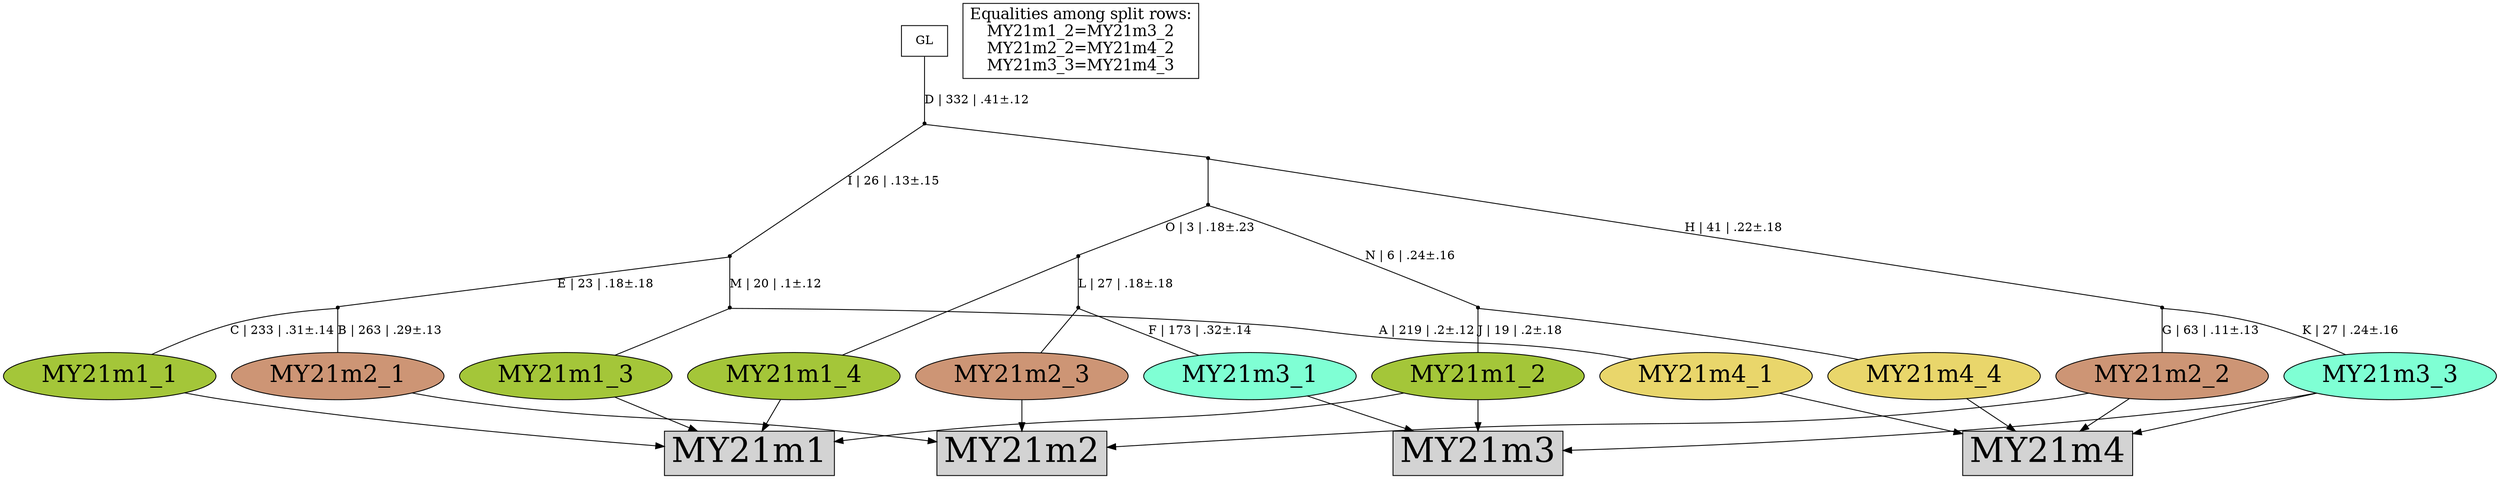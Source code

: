 digraph {
rowMY21m1[label="MY21m1",shape=box,style=filled,fontsize=40];
rowMY21m2[label="MY21m2",shape=box,style=filled,fontsize=40];
rowMY21m3[label="MY21m3",shape=box,style=filled,fontsize=40];
rowMY21m4[label="MY21m4",shape=box,style=filled,fontsize=40];
MY21m1_1[label="MY21m1_1",shape=oval,style=filled,fontsize=28,fillcolor="#a4c639"];
MY21m1_2[label="MY21m1_2",shape=oval,style=filled,fontsize=28,fillcolor="#a4c639"];
MY21m1_3[label="MY21m1_3",shape=oval,style=filled,fontsize=28,fillcolor="#a4c639"];
MY21m1_4[label="MY21m1_4",shape=oval,style=filled,fontsize=28,fillcolor="#a4c639"];
MY21m2_1[label="MY21m2_1",shape=oval,style=filled,fontsize=28,fillcolor="#cd9575"];
MY21m2_2[label="MY21m2_2",shape=oval,style=filled,fontsize=28,fillcolor="#cd9575"];
MY21m2_3[label="MY21m2_3",shape=oval,style=filled,fontsize=28,fillcolor="#cd9575"];
MY21m3_1[label="MY21m3_1",shape=oval,style=filled,fontsize=28,fillcolor="#7fffd4"];
MY21m3_3[label="MY21m3_3",shape=oval,style=filled,fontsize=28,fillcolor="#7fffd4"];
MY21m4_1[label="MY21m4_1",shape=oval,style=filled,fontsize=28,fillcolor="#e9d66b"];
MY21m4_4[label="MY21m4_4",shape=oval,style=filled,fontsize=28,fillcolor="#e9d66b"];
MY21m1_1 -> rowMY21m1[arrowhead="normal"];
MY21m1_2 -> rowMY21m1[arrowhead="normal"];
MY21m1_3 -> rowMY21m1[arrowhead="normal"];
MY21m1_4 -> rowMY21m1[arrowhead="normal"];
MY21m2_1 -> rowMY21m2[arrowhead="normal"];
MY21m2_2 -> rowMY21m2[arrowhead="normal"];
MY21m2_3 -> rowMY21m2[arrowhead="normal"];
MY21m3_1 -> rowMY21m3[arrowhead="normal"];
MY21m1_2 -> rowMY21m3[arrowhead="normal"];
MY21m3_3 -> rowMY21m3[arrowhead="normal"];
MY21m4_1 -> rowMY21m4[arrowhead="normal"];
MY21m2_2 -> rowMY21m4[arrowhead="normal"];
MY21m3_3 -> rowMY21m4[arrowhead="normal"];
MY21m4_4 -> rowMY21m4[arrowhead="normal"];
{rank = same;MY21m1_1;MY21m1_2;MY21m1_3;MY21m1_4;MY21m2_1;MY21m2_2;MY21m2_3;MY21m3_1;MY21m3_3;MY21m4_1;MY21m4_4;}
legend[label="Equalities among split rows:
MY21m1_2=MY21m3_2
MY21m2_2=MY21m4_2
MY21m3_3=MY21m4_3
",shape=box,fontsize=18];
Int1[shape=point,style=filled,fillcolor=black,label=""];
Int1 -> MY21m2_3[arrowhead=none, label=""];
Int1 -> MY21m3_1[arrowhead=none, label="F | 173 | .32±.14"];
Int2[shape=point,style=filled,fillcolor=black,label=""];
Int2 -> MY21m1_3[arrowhead=none, label=""];
Int2 -> MY21m4_1[arrowhead=none, label="A | 219 | .2±.12"];
Int3[shape=point,style=filled,fillcolor=black,label=""];
Int3 -> MY21m1_1[arrowhead=none, label="C | 233 | .31±.14"];
Int3 -> MY21m2_1[arrowhead=none, label="B | 263 | .29±.13"];
Int4[shape=point,style=filled,fillcolor=black,label=""];
Int4 -> Int2[arrowhead=none, label="M | 20 | .1±.12"];
Int4 -> Int3[arrowhead=none, label="E | 23 | .18±.18"];
Int5[shape=point,style=filled,fillcolor=black,label=""];
Int5 -> MY21m2_2[arrowhead=none, label="G | 63 | .11±.13"];
Int5 -> MY21m3_3[arrowhead=none, label="K | 27 | .24±.16"];
Int6[shape=point,style=filled,fillcolor=black,label=""];
Int6 -> MY21m1_4[arrowhead=none, label=""];
Int6 -> Int1[arrowhead=none, label="L | 27 | .18±.18"];
Int7[shape=point,style=filled,fillcolor=black,label=""];
Int7 -> MY21m1_2[arrowhead=none, label="J | 19 | .2±.18"];
Int7 -> MY21m4_4[arrowhead=none, label=""];
Int8[shape=point,style=filled,fillcolor=black,label=""];
Int8 -> Int6[arrowhead=none, label="O | 3 | .18±.23"];
Int8 -> Int7[arrowhead=none, label="N | 6 | .24±.16"];
Int9[shape=point,style=filled,fillcolor=black,label=""];
Int9 -> Int5[arrowhead=none, label="H | 41 | .22±.18"];
Int9 -> Int8[arrowhead=none, label=""];
Int10[shape=point,style=filled,fillcolor=black,label=""];
Int10 -> Int4[arrowhead=none, label="I | 26 | .13±.15"];
Int10 -> Int9[arrowhead=none, label=""];
GL[label="GL",shape=box,style=filled,fillcolor=white];
GL -> Int10[arrowhead=none, label="D | 332 | .41±.12"];
}